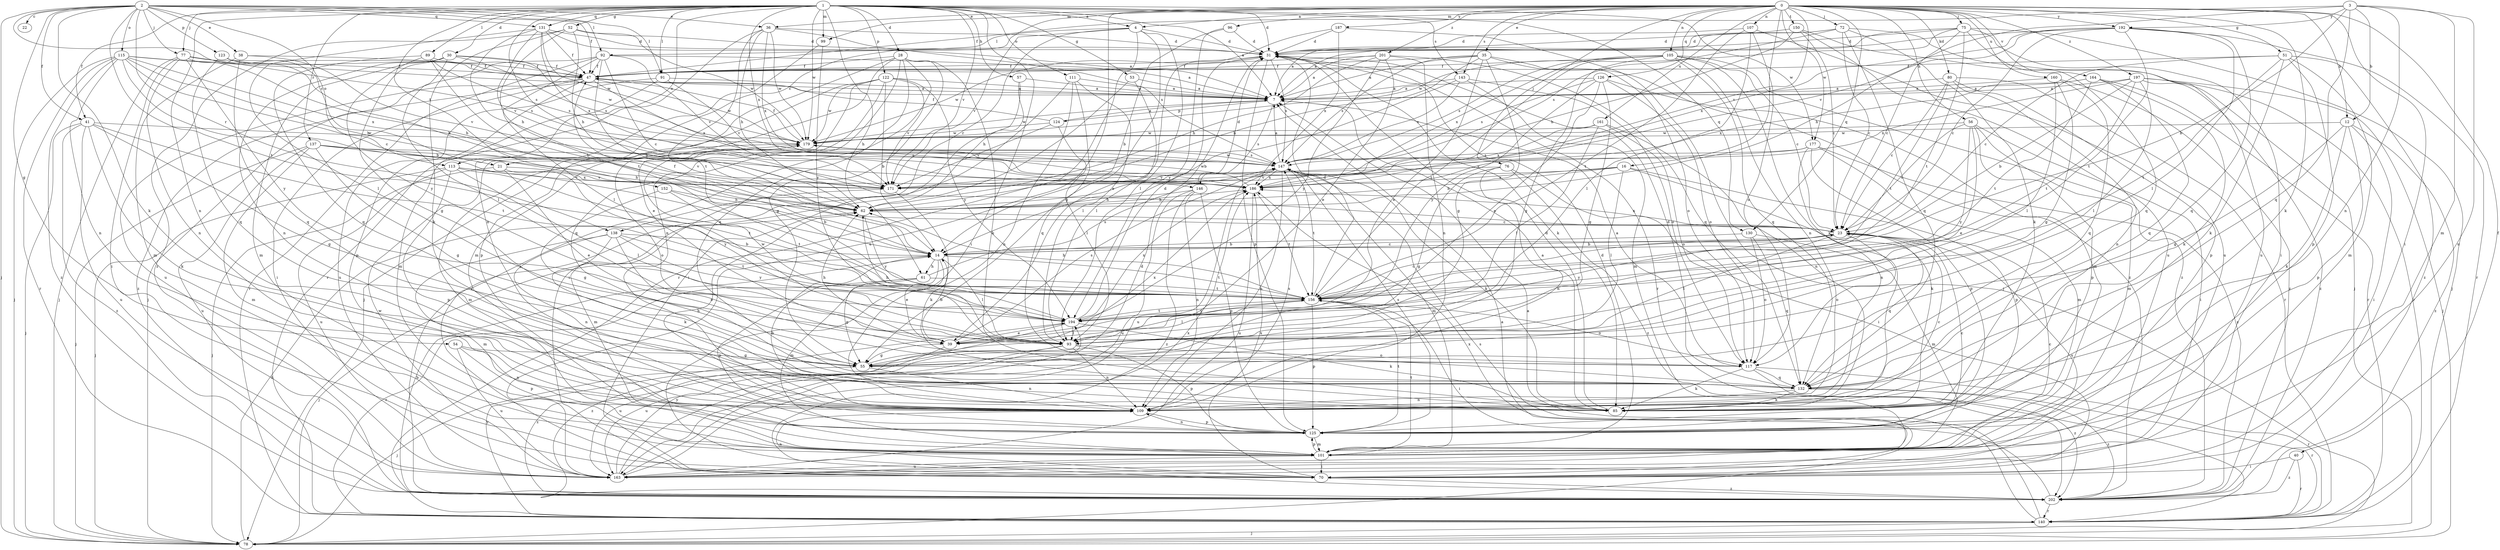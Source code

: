 strict digraph  {
0;
1;
2;
3;
4;
7;
12;
14;
16;
21;
22;
23;
28;
30;
31;
35;
36;
38;
39;
40;
41;
47;
51;
52;
53;
54;
55;
56;
57;
61;
62;
70;
72;
75;
76;
77;
78;
80;
85;
89;
91;
92;
93;
96;
99;
101;
105;
107;
109;
111;
113;
115;
117;
122;
123;
124;
125;
126;
130;
131;
132;
137;
138;
140;
143;
146;
147;
150;
152;
156;
160;
161;
163;
164;
171;
177;
179;
186;
187;
192;
194;
197;
201;
202;
0 -> 4  [label=a];
0 -> 12  [label=b];
0 -> 16  [label=c];
0 -> 21  [label=c];
0 -> 35  [label=e];
0 -> 36  [label=e];
0 -> 40  [label=f];
0 -> 51  [label=g];
0 -> 56  [label=h];
0 -> 70  [label=i];
0 -> 72  [label=j];
0 -> 75  [label=j];
0 -> 76  [label=j];
0 -> 80  [label=k];
0 -> 85  [label=k];
0 -> 96  [label=m];
0 -> 99  [label=m];
0 -> 105  [label=n];
0 -> 107  [label=n];
0 -> 126  [label=q];
0 -> 130  [label=q];
0 -> 143  [label=s];
0 -> 150  [label=t];
0 -> 160  [label=u];
0 -> 161  [label=u];
0 -> 163  [label=u];
0 -> 164  [label=v];
0 -> 171  [label=v];
0 -> 177  [label=w];
0 -> 187  [label=y];
0 -> 192  [label=y];
0 -> 197  [label=z];
0 -> 201  [label=z];
1 -> 4  [label=a];
1 -> 7  [label=a];
1 -> 28  [label=d];
1 -> 30  [label=d];
1 -> 31  [label=d];
1 -> 41  [label=f];
1 -> 52  [label=g];
1 -> 53  [label=g];
1 -> 57  [label=h];
1 -> 61  [label=h];
1 -> 70  [label=i];
1 -> 77  [label=j];
1 -> 89  [label=l];
1 -> 91  [label=l];
1 -> 99  [label=m];
1 -> 109  [label=n];
1 -> 111  [label=o];
1 -> 113  [label=o];
1 -> 122  [label=p];
1 -> 130  [label=q];
1 -> 131  [label=q];
1 -> 137  [label=r];
1 -> 143  [label=s];
1 -> 146  [label=s];
1 -> 152  [label=t];
1 -> 171  [label=v];
1 -> 177  [label=w];
1 -> 179  [label=w];
1 -> 186  [label=x];
2 -> 21  [label=c];
2 -> 22  [label=c];
2 -> 36  [label=e];
2 -> 38  [label=e];
2 -> 41  [label=f];
2 -> 47  [label=f];
2 -> 54  [label=g];
2 -> 77  [label=j];
2 -> 78  [label=j];
2 -> 85  [label=k];
2 -> 91  [label=l];
2 -> 92  [label=l];
2 -> 113  [label=o];
2 -> 115  [label=o];
2 -> 123  [label=p];
2 -> 131  [label=q];
2 -> 138  [label=r];
2 -> 156  [label=t];
3 -> 12  [label=b];
3 -> 14  [label=b];
3 -> 47  [label=f];
3 -> 101  [label=m];
3 -> 109  [label=n];
3 -> 132  [label=q];
3 -> 163  [label=u];
3 -> 171  [label=v];
3 -> 192  [label=y];
4 -> 31  [label=d];
4 -> 55  [label=g];
4 -> 92  [label=l];
4 -> 93  [label=l];
4 -> 138  [label=r];
4 -> 140  [label=r];
4 -> 171  [label=v];
7 -> 124  [label=p];
7 -> 146  [label=s];
7 -> 179  [label=w];
12 -> 55  [label=g];
12 -> 70  [label=i];
12 -> 85  [label=k];
12 -> 125  [label=p];
12 -> 179  [label=w];
12 -> 202  [label=z];
14 -> 23  [label=c];
14 -> 39  [label=e];
14 -> 47  [label=f];
14 -> 61  [label=h];
14 -> 78  [label=j];
14 -> 93  [label=l];
14 -> 101  [label=m];
14 -> 156  [label=t];
16 -> 62  [label=h];
16 -> 85  [label=k];
16 -> 93  [label=l];
16 -> 125  [label=p];
16 -> 171  [label=v];
16 -> 186  [label=x];
21 -> 39  [label=e];
21 -> 78  [label=j];
21 -> 171  [label=v];
21 -> 194  [label=y];
23 -> 14  [label=b];
23 -> 93  [label=l];
23 -> 117  [label=o];
23 -> 132  [label=q];
23 -> 163  [label=u];
23 -> 186  [label=x];
23 -> 194  [label=y];
28 -> 47  [label=f];
28 -> 55  [label=g];
28 -> 70  [label=i];
28 -> 78  [label=j];
28 -> 85  [label=k];
28 -> 101  [label=m];
28 -> 109  [label=n];
28 -> 132  [label=q];
30 -> 47  [label=f];
30 -> 55  [label=g];
30 -> 93  [label=l];
30 -> 101  [label=m];
30 -> 109  [label=n];
30 -> 147  [label=s];
30 -> 179  [label=w];
31 -> 47  [label=f];
31 -> 85  [label=k];
31 -> 125  [label=p];
31 -> 140  [label=r];
31 -> 147  [label=s];
31 -> 179  [label=w];
35 -> 7  [label=a];
35 -> 39  [label=e];
35 -> 47  [label=f];
35 -> 55  [label=g];
35 -> 62  [label=h];
35 -> 117  [label=o];
35 -> 147  [label=s];
35 -> 202  [label=z];
36 -> 31  [label=d];
36 -> 62  [label=h];
36 -> 140  [label=r];
36 -> 147  [label=s];
36 -> 156  [label=t];
36 -> 179  [label=w];
36 -> 186  [label=x];
38 -> 47  [label=f];
38 -> 101  [label=m];
38 -> 132  [label=q];
38 -> 171  [label=v];
39 -> 14  [label=b];
39 -> 55  [label=g];
39 -> 62  [label=h];
39 -> 147  [label=s];
39 -> 163  [label=u];
40 -> 70  [label=i];
40 -> 140  [label=r];
40 -> 202  [label=z];
41 -> 55  [label=g];
41 -> 78  [label=j];
41 -> 85  [label=k];
41 -> 156  [label=t];
41 -> 163  [label=u];
41 -> 179  [label=w];
41 -> 202  [label=z];
47 -> 7  [label=a];
47 -> 70  [label=i];
47 -> 125  [label=p];
47 -> 163  [label=u];
47 -> 179  [label=w];
47 -> 186  [label=x];
47 -> 202  [label=z];
51 -> 23  [label=c];
51 -> 47  [label=f];
51 -> 85  [label=k];
51 -> 101  [label=m];
51 -> 125  [label=p];
51 -> 156  [label=t];
51 -> 202  [label=z];
52 -> 31  [label=d];
52 -> 62  [label=h];
52 -> 85  [label=k];
52 -> 156  [label=t];
52 -> 179  [label=w];
52 -> 202  [label=z];
53 -> 7  [label=a];
53 -> 70  [label=i];
53 -> 93  [label=l];
54 -> 55  [label=g];
54 -> 109  [label=n];
54 -> 125  [label=p];
54 -> 163  [label=u];
55 -> 78  [label=j];
55 -> 109  [label=n];
55 -> 186  [label=x];
56 -> 23  [label=c];
56 -> 39  [label=e];
56 -> 70  [label=i];
56 -> 101  [label=m];
56 -> 125  [label=p];
56 -> 179  [label=w];
56 -> 194  [label=y];
57 -> 7  [label=a];
57 -> 62  [label=h];
57 -> 70  [label=i];
61 -> 55  [label=g];
61 -> 125  [label=p];
61 -> 140  [label=r];
61 -> 147  [label=s];
61 -> 156  [label=t];
62 -> 23  [label=c];
62 -> 194  [label=y];
70 -> 109  [label=n];
70 -> 186  [label=x];
70 -> 202  [label=z];
72 -> 7  [label=a];
72 -> 23  [label=c];
72 -> 31  [label=d];
72 -> 85  [label=k];
72 -> 132  [label=q];
72 -> 147  [label=s];
72 -> 163  [label=u];
75 -> 7  [label=a];
75 -> 23  [label=c];
75 -> 31  [label=d];
75 -> 70  [label=i];
75 -> 78  [label=j];
75 -> 132  [label=q];
75 -> 156  [label=t];
75 -> 179  [label=w];
76 -> 55  [label=g];
76 -> 70  [label=i];
76 -> 109  [label=n];
76 -> 171  [label=v];
76 -> 202  [label=z];
77 -> 47  [label=f];
77 -> 62  [label=h];
77 -> 70  [label=i];
77 -> 78  [label=j];
77 -> 109  [label=n];
77 -> 147  [label=s];
77 -> 194  [label=y];
78 -> 7  [label=a];
78 -> 62  [label=h];
80 -> 7  [label=a];
80 -> 23  [label=c];
80 -> 109  [label=n];
80 -> 125  [label=p];
80 -> 140  [label=r];
80 -> 156  [label=t];
85 -> 7  [label=a];
85 -> 31  [label=d];
89 -> 14  [label=b];
89 -> 47  [label=f];
89 -> 132  [label=q];
89 -> 147  [label=s];
89 -> 194  [label=y];
91 -> 7  [label=a];
91 -> 101  [label=m];
91 -> 163  [label=u];
91 -> 171  [label=v];
92 -> 7  [label=a];
92 -> 14  [label=b];
92 -> 23  [label=c];
92 -> 47  [label=f];
92 -> 78  [label=j];
92 -> 93  [label=l];
92 -> 140  [label=r];
92 -> 171  [label=v];
93 -> 62  [label=h];
93 -> 109  [label=n];
93 -> 117  [label=o];
93 -> 125  [label=p];
93 -> 163  [label=u];
93 -> 179  [label=w];
93 -> 202  [label=z];
96 -> 14  [label=b];
96 -> 31  [label=d];
96 -> 194  [label=y];
99 -> 109  [label=n];
99 -> 194  [label=y];
101 -> 23  [label=c];
101 -> 31  [label=d];
101 -> 70  [label=i];
101 -> 125  [label=p];
101 -> 156  [label=t];
101 -> 163  [label=u];
105 -> 23  [label=c];
105 -> 47  [label=f];
105 -> 55  [label=g];
105 -> 85  [label=k];
105 -> 109  [label=n];
105 -> 132  [label=q];
105 -> 147  [label=s];
105 -> 156  [label=t];
105 -> 186  [label=x];
105 -> 202  [label=z];
107 -> 31  [label=d];
107 -> 93  [label=l];
107 -> 117  [label=o];
107 -> 156  [label=t];
107 -> 163  [label=u];
109 -> 14  [label=b];
109 -> 23  [label=c];
109 -> 62  [label=h];
109 -> 125  [label=p];
109 -> 147  [label=s];
111 -> 7  [label=a];
111 -> 93  [label=l];
111 -> 109  [label=n];
111 -> 132  [label=q];
111 -> 202  [label=z];
113 -> 78  [label=j];
113 -> 93  [label=l];
113 -> 125  [label=p];
113 -> 156  [label=t];
113 -> 163  [label=u];
113 -> 171  [label=v];
113 -> 186  [label=x];
115 -> 7  [label=a];
115 -> 14  [label=b];
115 -> 23  [label=c];
115 -> 47  [label=f];
115 -> 62  [label=h];
115 -> 78  [label=j];
115 -> 109  [label=n];
115 -> 140  [label=r];
115 -> 186  [label=x];
115 -> 202  [label=z];
117 -> 7  [label=a];
117 -> 85  [label=k];
117 -> 132  [label=q];
117 -> 140  [label=r];
117 -> 202  [label=z];
122 -> 7  [label=a];
122 -> 14  [label=b];
122 -> 39  [label=e];
122 -> 125  [label=p];
122 -> 132  [label=q];
122 -> 171  [label=v];
122 -> 179  [label=w];
122 -> 194  [label=y];
123 -> 47  [label=f];
123 -> 62  [label=h];
123 -> 132  [label=q];
124 -> 7  [label=a];
124 -> 47  [label=f];
124 -> 93  [label=l];
124 -> 171  [label=v];
124 -> 179  [label=w];
125 -> 23  [label=c];
125 -> 101  [label=m];
125 -> 109  [label=n];
125 -> 147  [label=s];
125 -> 156  [label=t];
126 -> 7  [label=a];
126 -> 39  [label=e];
126 -> 55  [label=g];
126 -> 101  [label=m];
126 -> 117  [label=o];
126 -> 147  [label=s];
126 -> 194  [label=y];
130 -> 14  [label=b];
130 -> 101  [label=m];
130 -> 117  [label=o];
130 -> 132  [label=q];
131 -> 7  [label=a];
131 -> 31  [label=d];
131 -> 47  [label=f];
131 -> 62  [label=h];
131 -> 93  [label=l];
131 -> 171  [label=v];
131 -> 179  [label=w];
131 -> 186  [label=x];
132 -> 31  [label=d];
132 -> 85  [label=k];
132 -> 109  [label=n];
132 -> 140  [label=r];
132 -> 202  [label=z];
137 -> 55  [label=g];
137 -> 62  [label=h];
137 -> 78  [label=j];
137 -> 101  [label=m];
137 -> 147  [label=s];
137 -> 163  [label=u];
137 -> 171  [label=v];
138 -> 14  [label=b];
138 -> 85  [label=k];
138 -> 101  [label=m];
138 -> 109  [label=n];
138 -> 117  [label=o];
138 -> 156  [label=t];
138 -> 194  [label=y];
140 -> 7  [label=a];
140 -> 78  [label=j];
140 -> 147  [label=s];
140 -> 194  [label=y];
143 -> 7  [label=a];
143 -> 14  [label=b];
143 -> 101  [label=m];
143 -> 117  [label=o];
143 -> 147  [label=s];
146 -> 31  [label=d];
146 -> 62  [label=h];
146 -> 109  [label=n];
146 -> 125  [label=p];
146 -> 163  [label=u];
146 -> 202  [label=z];
147 -> 7  [label=a];
147 -> 85  [label=k];
147 -> 101  [label=m];
147 -> 109  [label=n];
147 -> 156  [label=t];
147 -> 163  [label=u];
147 -> 179  [label=w];
147 -> 186  [label=x];
150 -> 23  [label=c];
150 -> 31  [label=d];
150 -> 62  [label=h];
150 -> 78  [label=j];
150 -> 163  [label=u];
152 -> 14  [label=b];
152 -> 55  [label=g];
152 -> 62  [label=h];
152 -> 156  [label=t];
156 -> 23  [label=c];
156 -> 31  [label=d];
156 -> 62  [label=h];
156 -> 70  [label=i];
156 -> 93  [label=l];
156 -> 117  [label=o];
156 -> 125  [label=p];
156 -> 194  [label=y];
160 -> 7  [label=a];
160 -> 55  [label=g];
160 -> 93  [label=l];
160 -> 132  [label=q];
160 -> 202  [label=z];
161 -> 93  [label=l];
161 -> 109  [label=n];
161 -> 117  [label=o];
161 -> 179  [label=w];
161 -> 186  [label=x];
163 -> 31  [label=d];
163 -> 179  [label=w];
163 -> 186  [label=x];
163 -> 194  [label=y];
164 -> 7  [label=a];
164 -> 85  [label=k];
164 -> 132  [label=q];
164 -> 140  [label=r];
164 -> 156  [label=t];
164 -> 186  [label=x];
171 -> 85  [label=k];
171 -> 101  [label=m];
177 -> 101  [label=m];
177 -> 109  [label=n];
177 -> 125  [label=p];
177 -> 147  [label=s];
177 -> 171  [label=v];
177 -> 202  [label=z];
179 -> 47  [label=f];
179 -> 101  [label=m];
179 -> 117  [label=o];
179 -> 147  [label=s];
186 -> 62  [label=h];
186 -> 156  [label=t];
186 -> 163  [label=u];
186 -> 179  [label=w];
187 -> 31  [label=d];
187 -> 39  [label=e];
187 -> 78  [label=j];
187 -> 186  [label=x];
192 -> 23  [label=c];
192 -> 31  [label=d];
192 -> 62  [label=h];
192 -> 93  [label=l];
192 -> 132  [label=q];
192 -> 140  [label=r];
192 -> 156  [label=t];
192 -> 186  [label=x];
194 -> 31  [label=d];
194 -> 39  [label=e];
194 -> 85  [label=k];
194 -> 93  [label=l];
194 -> 156  [label=t];
194 -> 186  [label=x];
194 -> 202  [label=z];
197 -> 7  [label=a];
197 -> 14  [label=b];
197 -> 78  [label=j];
197 -> 93  [label=l];
197 -> 140  [label=r];
197 -> 156  [label=t];
197 -> 186  [label=x];
197 -> 202  [label=z];
201 -> 7  [label=a];
201 -> 39  [label=e];
201 -> 47  [label=f];
201 -> 62  [label=h];
201 -> 109  [label=n];
201 -> 132  [label=q];
201 -> 194  [label=y];
202 -> 14  [label=b];
202 -> 140  [label=r];
202 -> 186  [label=x];
}

